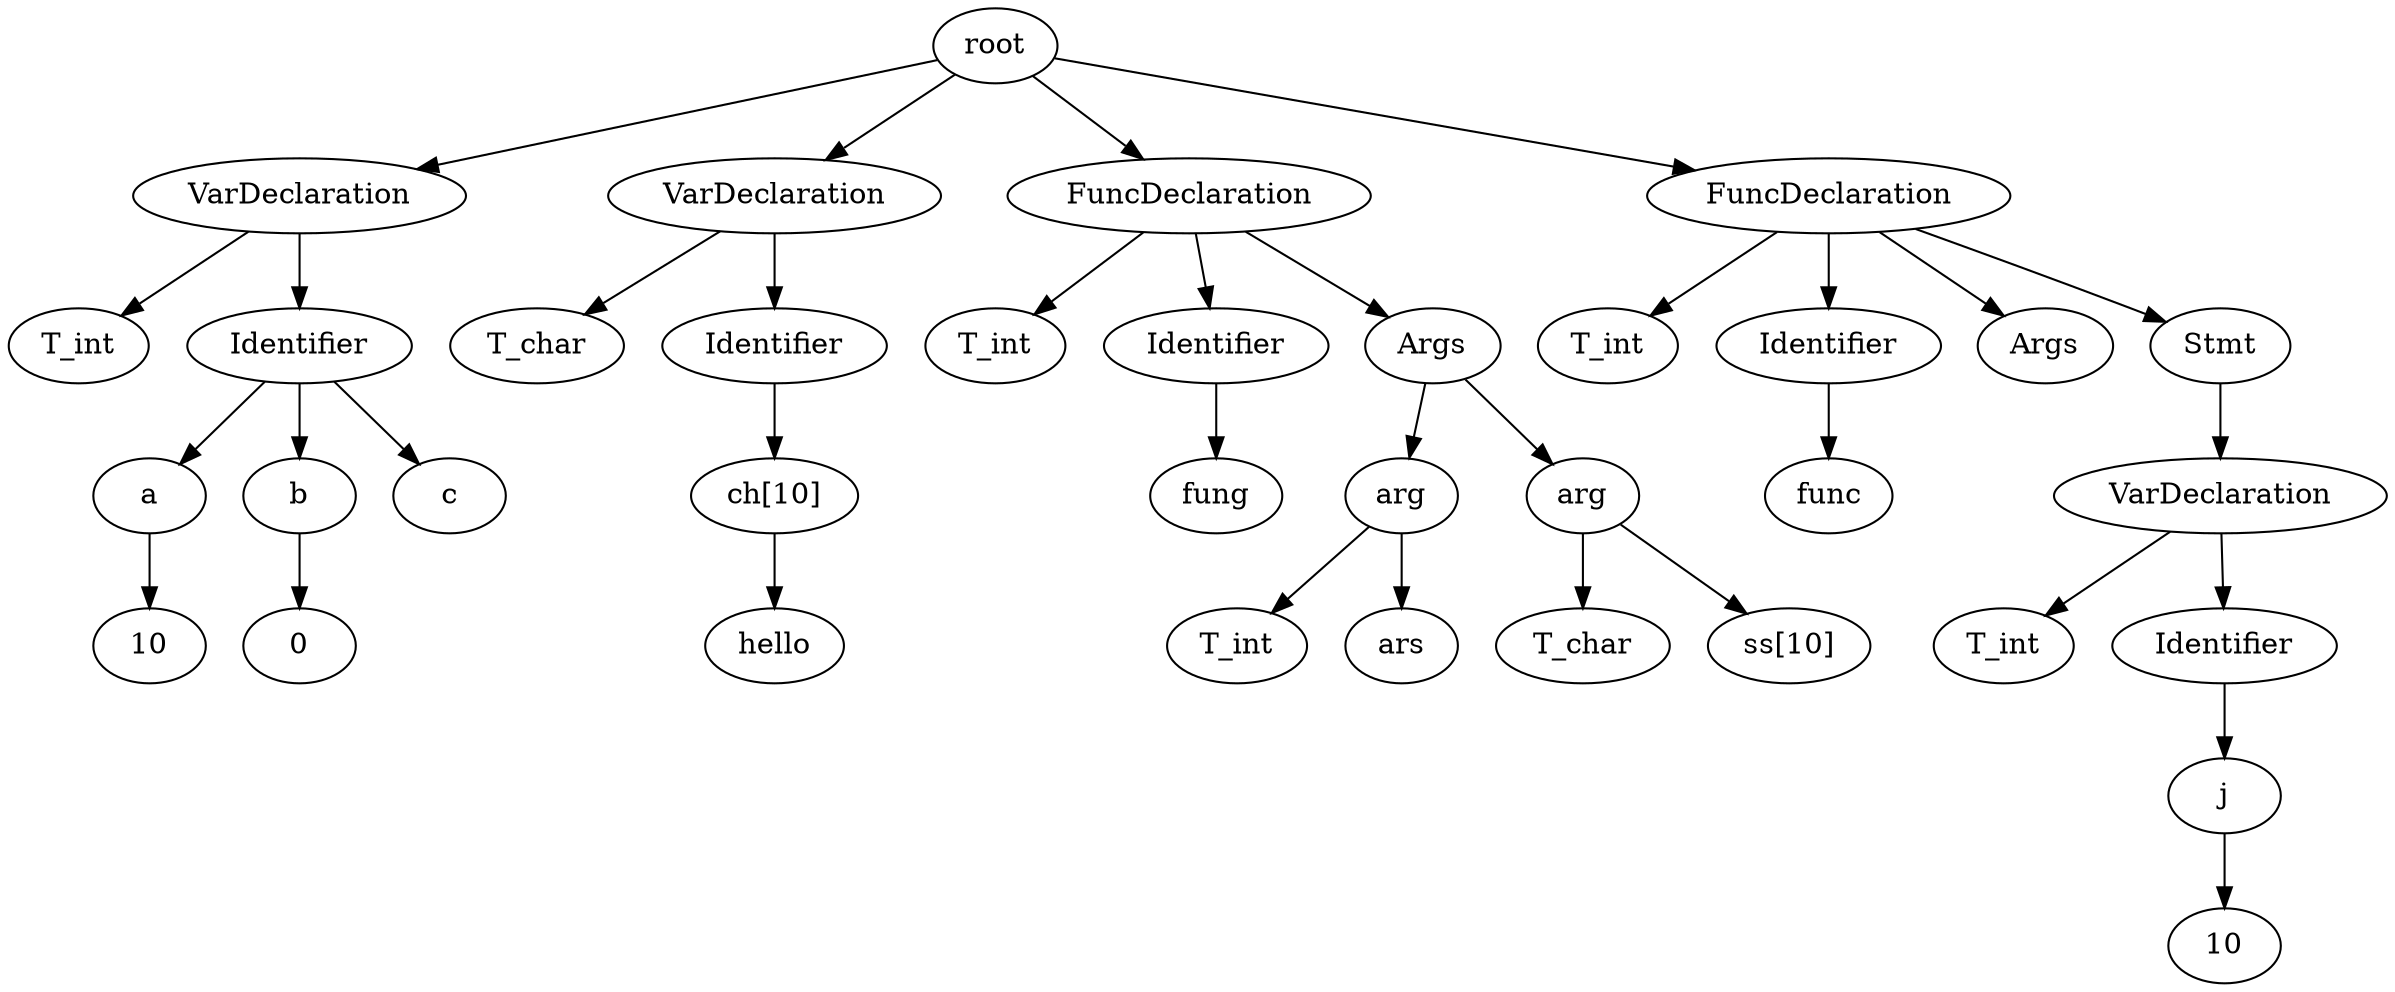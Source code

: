 // root
digraph {
	None [label=root]
	0 [label=VarDeclaration]
	None -> 0
	1 [label=T_int]
	0 -> 1
	2 [label=Identifier]
	0 -> 2
	3 [label=a]
	2 -> 3
	4 [label=10]
	3 -> 4
	5 [label=b]
	2 -> 5
	6 [label=0]
	5 -> 6
	7 [label=c]
	2 -> 7
	8 [label=VarDeclaration]
	None -> 8
	9 [label=T_char]
	8 -> 9
	10 [label=Identifier]
	8 -> 10
	11 [label="ch[10]"]
	10 -> 11
	12 [label=hello]
	11 -> 12
	13 [label=FuncDeclaration]
	None -> 13
	14 [label=T_int]
	13 -> 14
	15 [label=Identifier]
	13 -> 15
	16 [label=fung]
	15 -> 16
	17 [label=Args]
	13 -> 17
	18 [label=arg]
	17 -> 18
	19 [label=T_int]
	18 -> 19
	20 [label=ars]
	18 -> 20
	21 [label=arg]
	17 -> 21
	22 [label=T_char]
	21 -> 22
	23 [label="ss[10]"]
	21 -> 23
	24 [label=FuncDeclaration]
	None -> 24
	25 [label=T_int]
	24 -> 25
	26 [label=Identifier]
	24 -> 26
	27 [label=func]
	26 -> 27
	28 [label=Args]
	24 -> 28
	29 [label=Stmt]
	24 -> 29
	30 [label=VarDeclaration]
	29 -> 30
	31 [label=T_int]
	30 -> 31
	32 [label=Identifier]
	30 -> 32
	33 [label=j]
	32 -> 33
	34 [label=10]
	33 -> 34
}
